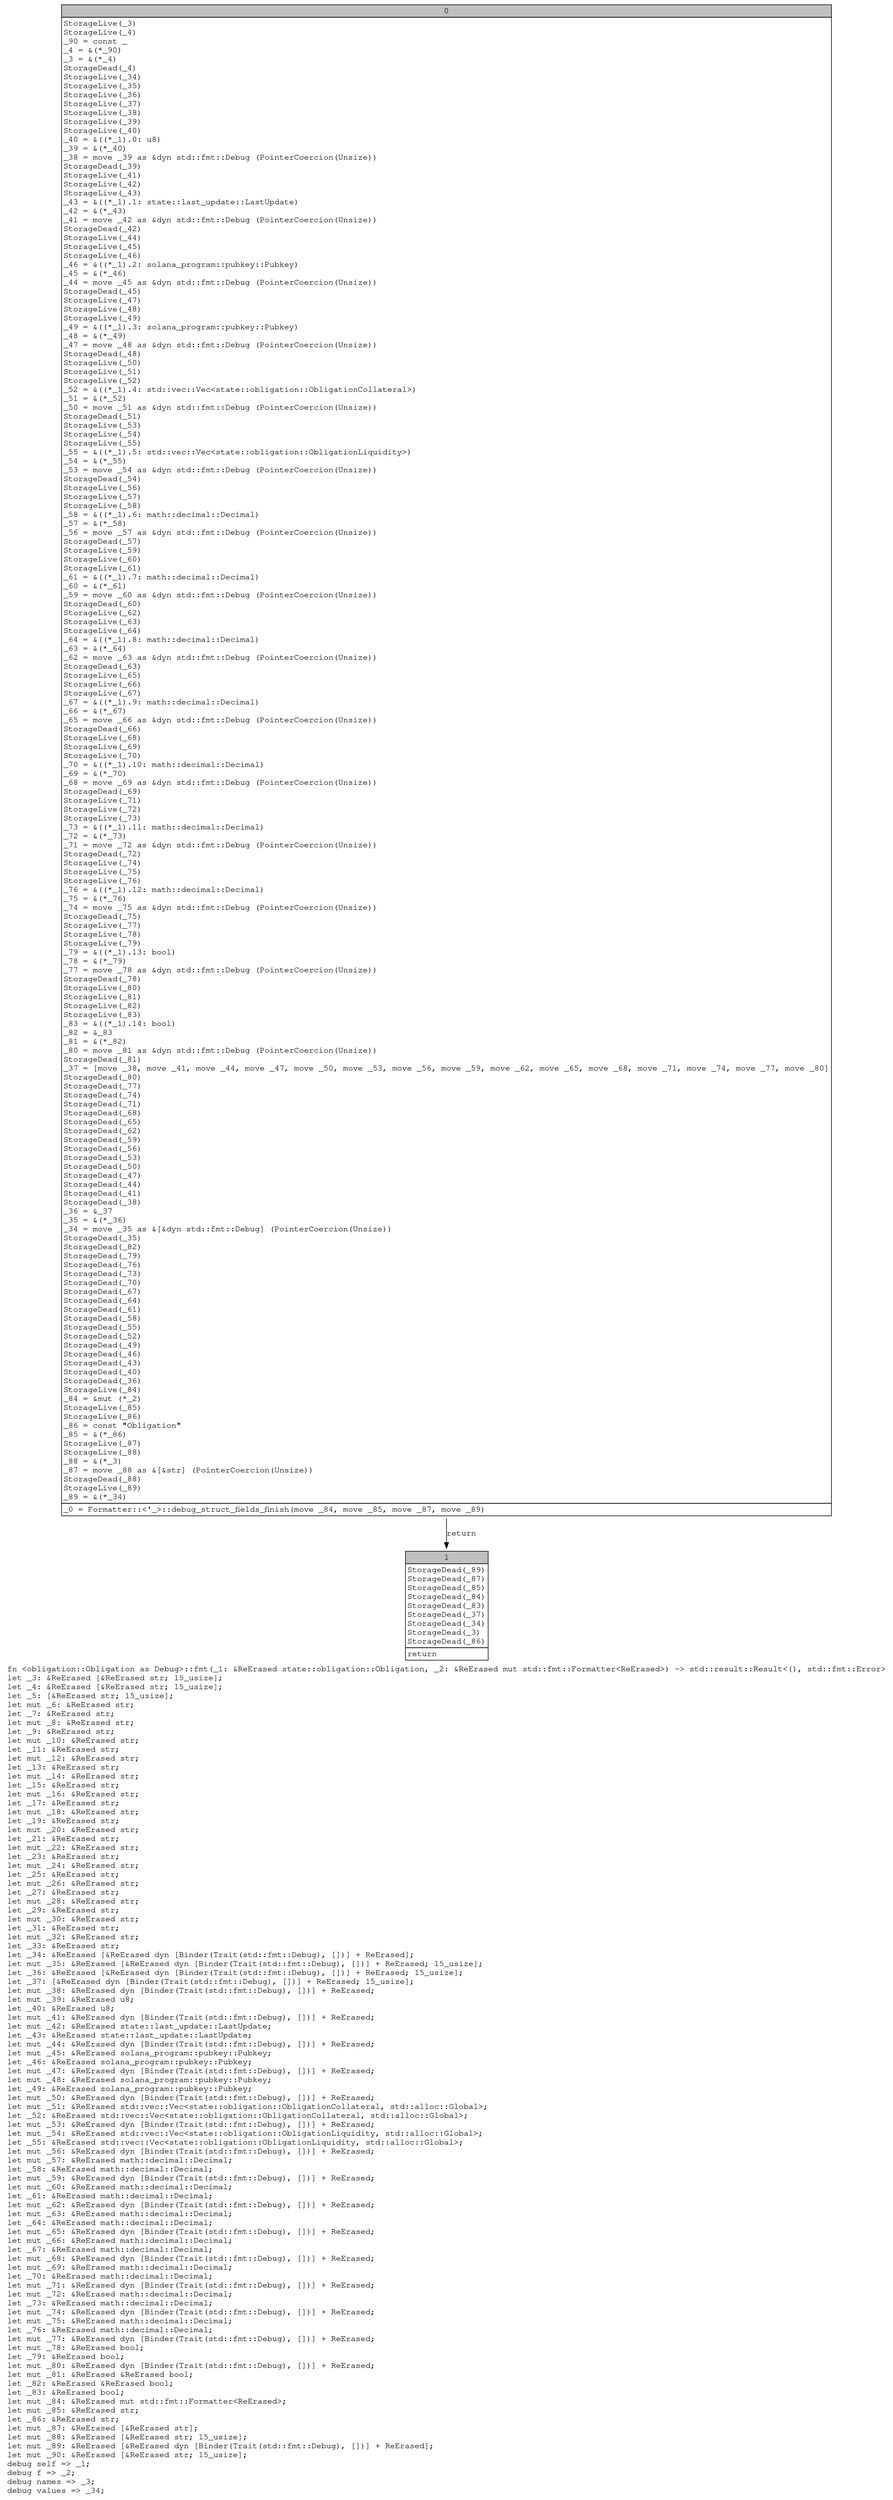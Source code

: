 digraph Mir_0_1990 {
    graph [fontname="Courier, monospace"];
    node [fontname="Courier, monospace"];
    edge [fontname="Courier, monospace"];
    label=<fn &lt;obligation::Obligation as Debug&gt;::fmt(_1: &amp;ReErased state::obligation::Obligation, _2: &amp;ReErased mut std::fmt::Formatter&lt;ReErased&gt;) -&gt; std::result::Result&lt;(), std::fmt::Error&gt;<br align="left"/>let _3: &amp;ReErased [&amp;ReErased str; 15_usize];<br align="left"/>let _4: &amp;ReErased [&amp;ReErased str; 15_usize];<br align="left"/>let _5: [&amp;ReErased str; 15_usize];<br align="left"/>let mut _6: &amp;ReErased str;<br align="left"/>let _7: &amp;ReErased str;<br align="left"/>let mut _8: &amp;ReErased str;<br align="left"/>let _9: &amp;ReErased str;<br align="left"/>let mut _10: &amp;ReErased str;<br align="left"/>let _11: &amp;ReErased str;<br align="left"/>let mut _12: &amp;ReErased str;<br align="left"/>let _13: &amp;ReErased str;<br align="left"/>let mut _14: &amp;ReErased str;<br align="left"/>let _15: &amp;ReErased str;<br align="left"/>let mut _16: &amp;ReErased str;<br align="left"/>let _17: &amp;ReErased str;<br align="left"/>let mut _18: &amp;ReErased str;<br align="left"/>let _19: &amp;ReErased str;<br align="left"/>let mut _20: &amp;ReErased str;<br align="left"/>let _21: &amp;ReErased str;<br align="left"/>let mut _22: &amp;ReErased str;<br align="left"/>let _23: &amp;ReErased str;<br align="left"/>let mut _24: &amp;ReErased str;<br align="left"/>let _25: &amp;ReErased str;<br align="left"/>let mut _26: &amp;ReErased str;<br align="left"/>let _27: &amp;ReErased str;<br align="left"/>let mut _28: &amp;ReErased str;<br align="left"/>let _29: &amp;ReErased str;<br align="left"/>let mut _30: &amp;ReErased str;<br align="left"/>let _31: &amp;ReErased str;<br align="left"/>let mut _32: &amp;ReErased str;<br align="left"/>let _33: &amp;ReErased str;<br align="left"/>let _34: &amp;ReErased [&amp;ReErased dyn [Binder(Trait(std::fmt::Debug), [])] + ReErased];<br align="left"/>let mut _35: &amp;ReErased [&amp;ReErased dyn [Binder(Trait(std::fmt::Debug), [])] + ReErased; 15_usize];<br align="left"/>let _36: &amp;ReErased [&amp;ReErased dyn [Binder(Trait(std::fmt::Debug), [])] + ReErased; 15_usize];<br align="left"/>let _37: [&amp;ReErased dyn [Binder(Trait(std::fmt::Debug), [])] + ReErased; 15_usize];<br align="left"/>let mut _38: &amp;ReErased dyn [Binder(Trait(std::fmt::Debug), [])] + ReErased;<br align="left"/>let mut _39: &amp;ReErased u8;<br align="left"/>let _40: &amp;ReErased u8;<br align="left"/>let mut _41: &amp;ReErased dyn [Binder(Trait(std::fmt::Debug), [])] + ReErased;<br align="left"/>let mut _42: &amp;ReErased state::last_update::LastUpdate;<br align="left"/>let _43: &amp;ReErased state::last_update::LastUpdate;<br align="left"/>let mut _44: &amp;ReErased dyn [Binder(Trait(std::fmt::Debug), [])] + ReErased;<br align="left"/>let mut _45: &amp;ReErased solana_program::pubkey::Pubkey;<br align="left"/>let _46: &amp;ReErased solana_program::pubkey::Pubkey;<br align="left"/>let mut _47: &amp;ReErased dyn [Binder(Trait(std::fmt::Debug), [])] + ReErased;<br align="left"/>let mut _48: &amp;ReErased solana_program::pubkey::Pubkey;<br align="left"/>let _49: &amp;ReErased solana_program::pubkey::Pubkey;<br align="left"/>let mut _50: &amp;ReErased dyn [Binder(Trait(std::fmt::Debug), [])] + ReErased;<br align="left"/>let mut _51: &amp;ReErased std::vec::Vec&lt;state::obligation::ObligationCollateral, std::alloc::Global&gt;;<br align="left"/>let _52: &amp;ReErased std::vec::Vec&lt;state::obligation::ObligationCollateral, std::alloc::Global&gt;;<br align="left"/>let mut _53: &amp;ReErased dyn [Binder(Trait(std::fmt::Debug), [])] + ReErased;<br align="left"/>let mut _54: &amp;ReErased std::vec::Vec&lt;state::obligation::ObligationLiquidity, std::alloc::Global&gt;;<br align="left"/>let _55: &amp;ReErased std::vec::Vec&lt;state::obligation::ObligationLiquidity, std::alloc::Global&gt;;<br align="left"/>let mut _56: &amp;ReErased dyn [Binder(Trait(std::fmt::Debug), [])] + ReErased;<br align="left"/>let mut _57: &amp;ReErased math::decimal::Decimal;<br align="left"/>let _58: &amp;ReErased math::decimal::Decimal;<br align="left"/>let mut _59: &amp;ReErased dyn [Binder(Trait(std::fmt::Debug), [])] + ReErased;<br align="left"/>let mut _60: &amp;ReErased math::decimal::Decimal;<br align="left"/>let _61: &amp;ReErased math::decimal::Decimal;<br align="left"/>let mut _62: &amp;ReErased dyn [Binder(Trait(std::fmt::Debug), [])] + ReErased;<br align="left"/>let mut _63: &amp;ReErased math::decimal::Decimal;<br align="left"/>let _64: &amp;ReErased math::decimal::Decimal;<br align="left"/>let mut _65: &amp;ReErased dyn [Binder(Trait(std::fmt::Debug), [])] + ReErased;<br align="left"/>let mut _66: &amp;ReErased math::decimal::Decimal;<br align="left"/>let _67: &amp;ReErased math::decimal::Decimal;<br align="left"/>let mut _68: &amp;ReErased dyn [Binder(Trait(std::fmt::Debug), [])] + ReErased;<br align="left"/>let mut _69: &amp;ReErased math::decimal::Decimal;<br align="left"/>let _70: &amp;ReErased math::decimal::Decimal;<br align="left"/>let mut _71: &amp;ReErased dyn [Binder(Trait(std::fmt::Debug), [])] + ReErased;<br align="left"/>let mut _72: &amp;ReErased math::decimal::Decimal;<br align="left"/>let _73: &amp;ReErased math::decimal::Decimal;<br align="left"/>let mut _74: &amp;ReErased dyn [Binder(Trait(std::fmt::Debug), [])] + ReErased;<br align="left"/>let mut _75: &amp;ReErased math::decimal::Decimal;<br align="left"/>let _76: &amp;ReErased math::decimal::Decimal;<br align="left"/>let mut _77: &amp;ReErased dyn [Binder(Trait(std::fmt::Debug), [])] + ReErased;<br align="left"/>let mut _78: &amp;ReErased bool;<br align="left"/>let _79: &amp;ReErased bool;<br align="left"/>let mut _80: &amp;ReErased dyn [Binder(Trait(std::fmt::Debug), [])] + ReErased;<br align="left"/>let mut _81: &amp;ReErased &amp;ReErased bool;<br align="left"/>let _82: &amp;ReErased &amp;ReErased bool;<br align="left"/>let _83: &amp;ReErased bool;<br align="left"/>let mut _84: &amp;ReErased mut std::fmt::Formatter&lt;ReErased&gt;;<br align="left"/>let mut _85: &amp;ReErased str;<br align="left"/>let _86: &amp;ReErased str;<br align="left"/>let mut _87: &amp;ReErased [&amp;ReErased str];<br align="left"/>let mut _88: &amp;ReErased [&amp;ReErased str; 15_usize];<br align="left"/>let mut _89: &amp;ReErased [&amp;ReErased dyn [Binder(Trait(std::fmt::Debug), [])] + ReErased];<br align="left"/>let mut _90: &amp;ReErased [&amp;ReErased str; 15_usize];<br align="left"/>debug self =&gt; _1;<br align="left"/>debug f =&gt; _2;<br align="left"/>debug names =&gt; _3;<br align="left"/>debug values =&gt; _34;<br align="left"/>>;
    bb0__0_1990 [shape="none", label=<<table border="0" cellborder="1" cellspacing="0"><tr><td bgcolor="gray" align="center" colspan="1">0</td></tr><tr><td align="left" balign="left">StorageLive(_3)<br/>StorageLive(_4)<br/>_90 = const _<br/>_4 = &amp;(*_90)<br/>_3 = &amp;(*_4)<br/>StorageDead(_4)<br/>StorageLive(_34)<br/>StorageLive(_35)<br/>StorageLive(_36)<br/>StorageLive(_37)<br/>StorageLive(_38)<br/>StorageLive(_39)<br/>StorageLive(_40)<br/>_40 = &amp;((*_1).0: u8)<br/>_39 = &amp;(*_40)<br/>_38 = move _39 as &amp;dyn std::fmt::Debug (PointerCoercion(Unsize))<br/>StorageDead(_39)<br/>StorageLive(_41)<br/>StorageLive(_42)<br/>StorageLive(_43)<br/>_43 = &amp;((*_1).1: state::last_update::LastUpdate)<br/>_42 = &amp;(*_43)<br/>_41 = move _42 as &amp;dyn std::fmt::Debug (PointerCoercion(Unsize))<br/>StorageDead(_42)<br/>StorageLive(_44)<br/>StorageLive(_45)<br/>StorageLive(_46)<br/>_46 = &amp;((*_1).2: solana_program::pubkey::Pubkey)<br/>_45 = &amp;(*_46)<br/>_44 = move _45 as &amp;dyn std::fmt::Debug (PointerCoercion(Unsize))<br/>StorageDead(_45)<br/>StorageLive(_47)<br/>StorageLive(_48)<br/>StorageLive(_49)<br/>_49 = &amp;((*_1).3: solana_program::pubkey::Pubkey)<br/>_48 = &amp;(*_49)<br/>_47 = move _48 as &amp;dyn std::fmt::Debug (PointerCoercion(Unsize))<br/>StorageDead(_48)<br/>StorageLive(_50)<br/>StorageLive(_51)<br/>StorageLive(_52)<br/>_52 = &amp;((*_1).4: std::vec::Vec&lt;state::obligation::ObligationCollateral&gt;)<br/>_51 = &amp;(*_52)<br/>_50 = move _51 as &amp;dyn std::fmt::Debug (PointerCoercion(Unsize))<br/>StorageDead(_51)<br/>StorageLive(_53)<br/>StorageLive(_54)<br/>StorageLive(_55)<br/>_55 = &amp;((*_1).5: std::vec::Vec&lt;state::obligation::ObligationLiquidity&gt;)<br/>_54 = &amp;(*_55)<br/>_53 = move _54 as &amp;dyn std::fmt::Debug (PointerCoercion(Unsize))<br/>StorageDead(_54)<br/>StorageLive(_56)<br/>StorageLive(_57)<br/>StorageLive(_58)<br/>_58 = &amp;((*_1).6: math::decimal::Decimal)<br/>_57 = &amp;(*_58)<br/>_56 = move _57 as &amp;dyn std::fmt::Debug (PointerCoercion(Unsize))<br/>StorageDead(_57)<br/>StorageLive(_59)<br/>StorageLive(_60)<br/>StorageLive(_61)<br/>_61 = &amp;((*_1).7: math::decimal::Decimal)<br/>_60 = &amp;(*_61)<br/>_59 = move _60 as &amp;dyn std::fmt::Debug (PointerCoercion(Unsize))<br/>StorageDead(_60)<br/>StorageLive(_62)<br/>StorageLive(_63)<br/>StorageLive(_64)<br/>_64 = &amp;((*_1).8: math::decimal::Decimal)<br/>_63 = &amp;(*_64)<br/>_62 = move _63 as &amp;dyn std::fmt::Debug (PointerCoercion(Unsize))<br/>StorageDead(_63)<br/>StorageLive(_65)<br/>StorageLive(_66)<br/>StorageLive(_67)<br/>_67 = &amp;((*_1).9: math::decimal::Decimal)<br/>_66 = &amp;(*_67)<br/>_65 = move _66 as &amp;dyn std::fmt::Debug (PointerCoercion(Unsize))<br/>StorageDead(_66)<br/>StorageLive(_68)<br/>StorageLive(_69)<br/>StorageLive(_70)<br/>_70 = &amp;((*_1).10: math::decimal::Decimal)<br/>_69 = &amp;(*_70)<br/>_68 = move _69 as &amp;dyn std::fmt::Debug (PointerCoercion(Unsize))<br/>StorageDead(_69)<br/>StorageLive(_71)<br/>StorageLive(_72)<br/>StorageLive(_73)<br/>_73 = &amp;((*_1).11: math::decimal::Decimal)<br/>_72 = &amp;(*_73)<br/>_71 = move _72 as &amp;dyn std::fmt::Debug (PointerCoercion(Unsize))<br/>StorageDead(_72)<br/>StorageLive(_74)<br/>StorageLive(_75)<br/>StorageLive(_76)<br/>_76 = &amp;((*_1).12: math::decimal::Decimal)<br/>_75 = &amp;(*_76)<br/>_74 = move _75 as &amp;dyn std::fmt::Debug (PointerCoercion(Unsize))<br/>StorageDead(_75)<br/>StorageLive(_77)<br/>StorageLive(_78)<br/>StorageLive(_79)<br/>_79 = &amp;((*_1).13: bool)<br/>_78 = &amp;(*_79)<br/>_77 = move _78 as &amp;dyn std::fmt::Debug (PointerCoercion(Unsize))<br/>StorageDead(_78)<br/>StorageLive(_80)<br/>StorageLive(_81)<br/>StorageLive(_82)<br/>StorageLive(_83)<br/>_83 = &amp;((*_1).14: bool)<br/>_82 = &amp;_83<br/>_81 = &amp;(*_82)<br/>_80 = move _81 as &amp;dyn std::fmt::Debug (PointerCoercion(Unsize))<br/>StorageDead(_81)<br/>_37 = [move _38, move _41, move _44, move _47, move _50, move _53, move _56, move _59, move _62, move _65, move _68, move _71, move _74, move _77, move _80]<br/>StorageDead(_80)<br/>StorageDead(_77)<br/>StorageDead(_74)<br/>StorageDead(_71)<br/>StorageDead(_68)<br/>StorageDead(_65)<br/>StorageDead(_62)<br/>StorageDead(_59)<br/>StorageDead(_56)<br/>StorageDead(_53)<br/>StorageDead(_50)<br/>StorageDead(_47)<br/>StorageDead(_44)<br/>StorageDead(_41)<br/>StorageDead(_38)<br/>_36 = &amp;_37<br/>_35 = &amp;(*_36)<br/>_34 = move _35 as &amp;[&amp;dyn std::fmt::Debug] (PointerCoercion(Unsize))<br/>StorageDead(_35)<br/>StorageDead(_82)<br/>StorageDead(_79)<br/>StorageDead(_76)<br/>StorageDead(_73)<br/>StorageDead(_70)<br/>StorageDead(_67)<br/>StorageDead(_64)<br/>StorageDead(_61)<br/>StorageDead(_58)<br/>StorageDead(_55)<br/>StorageDead(_52)<br/>StorageDead(_49)<br/>StorageDead(_46)<br/>StorageDead(_43)<br/>StorageDead(_40)<br/>StorageDead(_36)<br/>StorageLive(_84)<br/>_84 = &amp;mut (*_2)<br/>StorageLive(_85)<br/>StorageLive(_86)<br/>_86 = const &quot;Obligation&quot;<br/>_85 = &amp;(*_86)<br/>StorageLive(_87)<br/>StorageLive(_88)<br/>_88 = &amp;(*_3)<br/>_87 = move _88 as &amp;[&amp;str] (PointerCoercion(Unsize))<br/>StorageDead(_88)<br/>StorageLive(_89)<br/>_89 = &amp;(*_34)<br/></td></tr><tr><td align="left">_0 = Formatter::&lt;'_&gt;::debug_struct_fields_finish(move _84, move _85, move _87, move _89)</td></tr></table>>];
    bb1__0_1990 [shape="none", label=<<table border="0" cellborder="1" cellspacing="0"><tr><td bgcolor="gray" align="center" colspan="1">1</td></tr><tr><td align="left" balign="left">StorageDead(_89)<br/>StorageDead(_87)<br/>StorageDead(_85)<br/>StorageDead(_84)<br/>StorageDead(_83)<br/>StorageDead(_37)<br/>StorageDead(_34)<br/>StorageDead(_3)<br/>StorageDead(_86)<br/></td></tr><tr><td align="left">return</td></tr></table>>];
    bb0__0_1990 -> bb1__0_1990 [label="return"];
}
